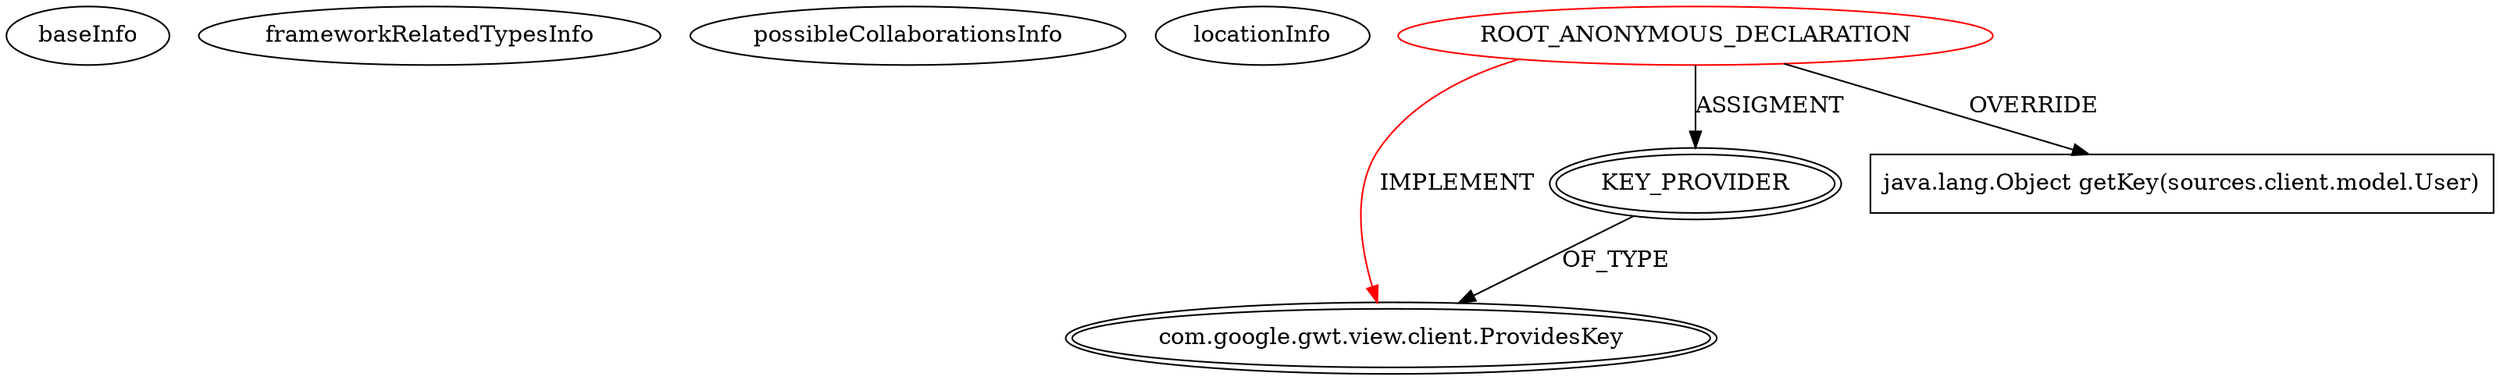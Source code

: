 digraph {
baseInfo[graphId=184,category="extension_graph",isAnonymous=true,possibleRelation=false]
frameworkRelatedTypesInfo[0="com.google.gwt.view.client.ProvidesKey"]
possibleCollaborationsInfo[]
locationInfo[projectName="MainMain-ChatCafeine",filePath="/MainMain-ChatCafeine/ChatCafeine-master/ChatCafeine/src/sources/client/model/User.java",contextSignature="User",graphId="184"]
0[label="ROOT_ANONYMOUS_DECLARATION",vertexType="ROOT_ANONYMOUS_DECLARATION",isFrameworkType=false,color=red]
1[label="com.google.gwt.view.client.ProvidesKey",vertexType="FRAMEWORK_INTERFACE_TYPE",isFrameworkType=true,peripheries=2]
2[label="KEY_PROVIDER",vertexType="OUTSIDE_VARIABLE_EXPRESION",isFrameworkType=true,peripheries=2]
4[label="java.lang.Object getKey(sources.client.model.User)",vertexType="OVERRIDING_METHOD_DECLARATION",isFrameworkType=false,shape=box]
0->1[label="IMPLEMENT",color=red]
0->2[label="ASSIGMENT"]
2->1[label="OF_TYPE"]
0->4[label="OVERRIDE"]
}
